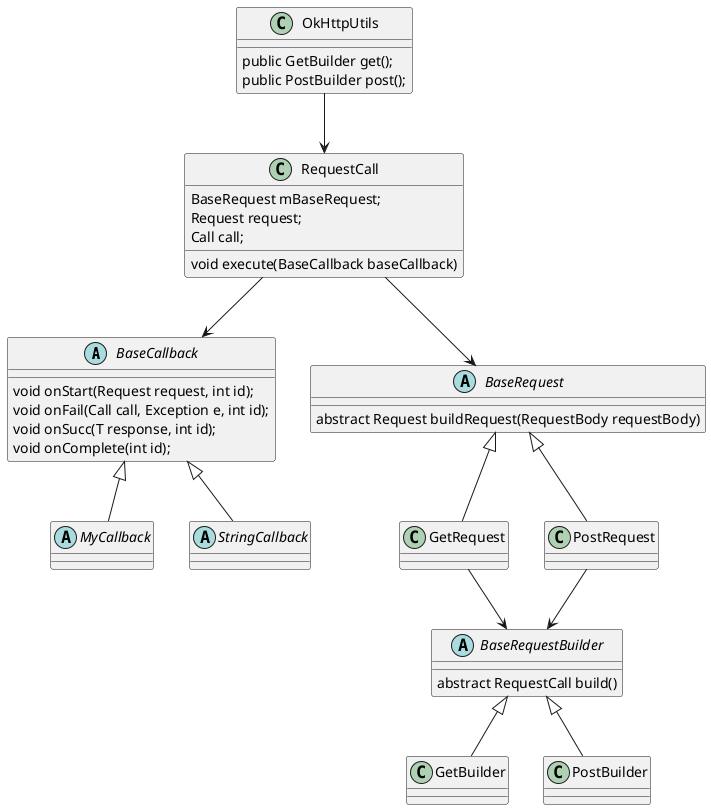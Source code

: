 @startuml

abstract class BaseCallback{
    void onStart(Request request, int id);
    void onFail(Call call, Exception e, int id);
    void onSucc(T response, int id);
    void onComplete(int id);
}
abstract class BaseRequest{
    abstract Request buildRequest(RequestBody requestBody)
}
abstract class BaseRequestBuilder{
    abstract RequestCall build()
}

class GetBuilder extends BaseRequestBuilder
class PostBuilder extends BaseRequestBuilder

class GetRequest extends BaseRequest
class PostRequest extends BaseRequest

abstract class MyCallback extends BaseCallback
abstract class StringCallback extends BaseCallback

class RequestCall{
    BaseRequest mBaseRequest;
    Request request;
    Call call;
    void execute(BaseCallback baseCallback)
}
GetRequest --> BaseRequestBuilder
PostRequest --> BaseRequestBuilder

RequestCall --> BaseRequest
RequestCall --> BaseCallback

class OkHttpUtils{
   public GetBuilder get();
   public PostBuilder post();
}
OkHttpUtils --> RequestCall
@enduml